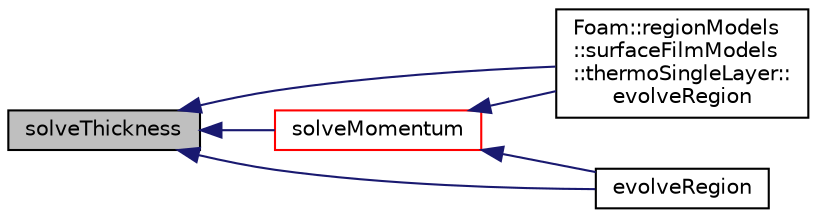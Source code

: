 digraph "solveThickness"
{
  bgcolor="transparent";
  edge [fontname="Helvetica",fontsize="10",labelfontname="Helvetica",labelfontsize="10"];
  node [fontname="Helvetica",fontsize="10",shape=record];
  rankdir="LR";
  Node2761 [label="solveThickness",height=0.2,width=0.4,color="black", fillcolor="grey75", style="filled", fontcolor="black"];
  Node2761 -> Node2762 [dir="back",color="midnightblue",fontsize="10",style="solid",fontname="Helvetica"];
  Node2762 [label="Foam::regionModels\l::surfaceFilmModels\l::thermoSingleLayer::\levolveRegion",height=0.2,width=0.4,color="black",URL="$a30265.html#afde8f52457f90e83a4eaf49755c19ec9",tooltip="Evolve the film equations. "];
  Node2761 -> Node2763 [dir="back",color="midnightblue",fontsize="10",style="solid",fontname="Helvetica"];
  Node2763 [label="evolveRegion",height=0.2,width=0.4,color="black",URL="$a30117.html#afde8f52457f90e83a4eaf49755c19ec9",tooltip="Evolve the film equations. "];
  Node2761 -> Node2764 [dir="back",color="midnightblue",fontsize="10",style="solid",fontname="Helvetica"];
  Node2764 [label="solveMomentum",height=0.2,width=0.4,color="red",URL="$a30117.html#aaba5d5ef7ac2693c87b0b31a7605f178",tooltip="Solve for film velocity. "];
  Node2764 -> Node2762 [dir="back",color="midnightblue",fontsize="10",style="solid",fontname="Helvetica"];
  Node2764 -> Node2763 [dir="back",color="midnightblue",fontsize="10",style="solid",fontname="Helvetica"];
}
